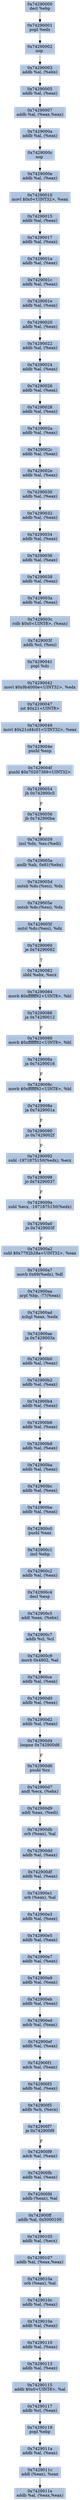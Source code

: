digraph G {
node[shape=rectangle,style=filled,fillcolor=lightsteelblue,color=lightsteelblue]
bgcolor="transparent"
a0x74290000decl_ebp[label="0x74290000\ndecl %ebp"];
a0x74290001popl_edx[label="0x74290001\npopl %edx"];
a0x74290002nop_[label="0x74290002\nnop "];
a0x74290003addb_al_ebx_[label="0x74290003\naddb %al, (%ebx)"];
a0x74290005addb_al_eax_[label="0x74290005\naddb %al, (%eax)"];
a0x74290007addb_al_eaxeax_[label="0x74290007\naddb %al, (%eax,%eax)"];
a0x7429000aaddb_al_eax_[label="0x7429000a\naddb %al, (%eax)"];
a0x7429000cnop_[label="0x7429000c\nnop "];
a0x7429000eaddb_al_eax_[label="0x7429000e\naddb %al, (%eax)"];
a0x74290010movl_0x0UINT32_eax[label="0x74290010\nmovl $0x0<UINT32>, %eax"];
a0x74290015addb_al_eax_[label="0x74290015\naddb %al, (%eax)"];
a0x74290017addb_al_eax_[label="0x74290017\naddb %al, (%eax)"];
a0x7429001aaddb_al_eax_[label="0x7429001a\naddb %al, (%eax)"];
a0x7429001caddb_al_eax_[label="0x7429001c\naddb %al, (%eax)"];
a0x7429001eaddb_al_eax_[label="0x7429001e\naddb %al, (%eax)"];
a0x74290020addb_al_eax_[label="0x74290020\naddb %al, (%eax)"];
a0x74290022addb_al_eax_[label="0x74290022\naddb %al, (%eax)"];
a0x74290024addb_al_eax_[label="0x74290024\naddb %al, (%eax)"];
a0x74290026addb_al_eax_[label="0x74290026\naddb %al, (%eax)"];
a0x74290028addb_al_eax_[label="0x74290028\naddb %al, (%eax)"];
a0x7429002aaddb_al_eax_[label="0x7429002a\naddb %al, (%eax)"];
a0x7429002caddb_al_eax_[label="0x7429002c\naddb %al, (%eax)"];
a0x7429002eaddb_al_eax_[label="0x7429002e\naddb %al, (%eax)"];
a0x74290030addb_al_eax_[label="0x74290030\naddb %al, (%eax)"];
a0x74290032addb_al_eax_[label="0x74290032\naddb %al, (%eax)"];
a0x74290034addb_al_eax_[label="0x74290034\naddb %al, (%eax)"];
a0x74290036addb_al_eax_[label="0x74290036\naddb %al, (%eax)"];
a0x74290038addb_al_eax_[label="0x74290038\naddb %al, (%eax)"];
a0x7429003aaddb_al_eax_[label="0x7429003a\naddb %al, (%eax)"];
a0x7429003crolb_0x0UINT8_eax_[label="0x7429003c\nrolb $0x0<UINT8>, (%eax)"];
a0x7429003faddb_cl_esi_[label="0x7429003f\naddb %cl, (%esi)"];
a0x74290041popl_ds[label="0x74290041\npopl %ds"];
a0x74290042movl_0x9b4000eUINT32_edx[label="0x74290042\nmovl $0x9b4000e<UINT32>, %edx"];
a0x74290047int_0x21UINT8[label="0x74290047\nint $0x21<UINT8>"];
a0x74290049movl_0x21cd4c01UINT32_eax[label="0x74290049\nmovl $0x21cd4c01<UINT32>, %eax"];
a0x7429004epushl_esp[label="0x7429004e\npushl %esp"];
a0x7429004fpushl_0x70207369UINT32[label="0x7429004f\npushl $0x70207369<UINT32>"];
a0x74290054jb_0x742900c5[label="0x74290054\njb 0x742900c5"];
a0x74290056jb_0x742900ba[label="0x74290056\njb 0x742900ba"];
a0x74290059insl_dx_es_edi_[label="0x74290059\ninsl %dx, %es:(%edi)"];
a0x7429005aandb_ah_0x61ebx_[label="0x7429005a\nandb %ah, 0x61(%ebx)"];
a0x7429005doutsb_ds_esi__dx[label="0x7429005d\noutsb %ds:(%esi), %dx"];
a0x7429005eoutsb_ds_esi__dx[label="0x7429005e\noutsb %ds:(%esi), %dx"];
a0x7429005foutsl_ds_esi__dx[label="0x7429005f\noutsl %ds:(%esi), %dx"];
a0x74290060je_0x74290082[label="0x74290060\nje 0x74290082"];
a0x74290082sbbl_ebx_ecx[label="0x74290082\nsbbl %ebx, %ecx"];
a0x74290084movb_0xffffff92UINT8_bl[label="0x74290084\nmovb $0xffffff92<UINT8>, %bl"];
a0x74290086ja_0x74290012[label="0x74290086\nja 0x74290012"];
a0x74290088movb_0xffffff92UINT8_bl[label="0x74290088\nmovb $0xffffff92<UINT8>, %bl"];
a0x7429008aja_0x74290016[label="0x7429008a\nja 0x74290016"];
a0x7429008cmovb_0xffffff92UINT8_bl[label="0x7429008c\nmovb $0xffffff92<UINT8>, %bl"];
a0x7429008eja_0x7429001a[label="0x7429008e\nja 0x7429001a"];
a0x74290090jo_0x7429002f[label="0x74290090\njo 0x7429002f"];
a0x74290092subl__1971875150edx__ecx[label="0x74290092\nsubl -1971875150(%edx), %ecx"];
a0x74290098jo_0x74290037[label="0x74290098\njo 0x74290037"];
a0x7429009asubl_ecx__1971875150edx_[label="0x7429009a\nsubl %ecx, -1971875150(%edx)"];
a0x742900a0jo_0x7429003f[label="0x742900a0\njo 0x7429003f"];
a0x742900a2subl_0x7792b28aUINT32_eax[label="0x742900a2\nsubl $0x7792b28a<UINT32>, %eax"];
a0x742900a7movb_0x69edx__dl[label="0x742900a7\nmovb 0x69(%edx), %dl"];
a0x742900aaarpl_bp__77eax_[label="0x742900aa\narpl %bp, -77(%eax)"];
a0x742900adxchgl_eax_edx[label="0x742900ad\nxchgl %eax, %edx"];
a0x742900aeja_0x7429003a[label="0x742900ae\nja 0x7429003a"];
a0x742900b0addb_al_eax_[label="0x742900b0\naddb %al, (%eax)"];
a0x742900b2addb_al_eax_[label="0x742900b2\naddb %al, (%eax)"];
a0x742900b4addb_al_eax_[label="0x742900b4\naddb %al, (%eax)"];
a0x742900b6addb_al_eax_[label="0x742900b6\naddb %al, (%eax)"];
a0x742900b8addb_al_eax_[label="0x742900b8\naddb %al, (%eax)"];
a0x742900baaddb_al_eax_[label="0x742900ba\naddb %al, (%eax)"];
a0x742900bcaddb_al_eax_[label="0x742900bc\naddb %al, (%eax)"];
a0x742900beaddb_al_eax_[label="0x742900be\naddb %al, (%eax)"];
a0x742900c0pushl_eax[label="0x742900c0\npushl %eax"];
a0x742900c1incl_ebp[label="0x742900c1\nincl %ebp"];
a0x742900c2addb_al_eax_[label="0x742900c2\naddb %al, (%eax)"];
a0x742900c4decl_esp[label="0x742900c4\ndecl %esp"];
a0x742900c5addl_eax_ebx_[label="0x742900c5\naddl %eax, (%ebx)"];
a0x742900c7addb_cl_cl[label="0x742900c7\naddb %cl, %cl"];
a0x742900c9movb_0x4802_al[label="0x742900c9\nmovb 0x4802, %al"];
a0x742900ceaddb_al_eax_[label="0x742900ce\naddb %al, (%eax)"];
a0x742900d0addb_al_eax_[label="0x742900d0\naddb %al, (%eax)"];
a0x742900d2addb_al_eax_[label="0x742900d2\naddb %al, (%eax)"];
a0x742900d4loopne_0x742900d6[label="0x742900d4\nloopne 0x742900d6"];
a0x742900d6pushl_cs[label="0x742900d6\npushl %cs"];
a0x742900d7andl_ecx_ebx_[label="0x742900d7\nandl %ecx, (%ebx)"];
a0x742900d9addl_eax_edi_[label="0x742900d9\naddl %eax, (%edi)"];
a0x742900dborb_eax__al[label="0x742900db\norb (%eax), %al"];
a0x742900ddaddb_al_eax_[label="0x742900dd\naddb %al, (%eax)"];
a0x742900dfaddb_al_eax_[label="0x742900df\naddb %al, (%eax)"];
a0x742900e1orb_eax__al[label="0x742900e1\norb (%eax), %al"];
a0x742900e3addb_al_eax_[label="0x742900e3\naddb %al, (%eax)"];
a0x742900e5addb_al_eax_[label="0x742900e5\naddb %al, (%eax)"];
a0x742900e7addb_al_eax_[label="0x742900e7\naddb %al, (%eax)"];
a0x742900e9addb_al_eax_[label="0x742900e9\naddb %al, (%eax)"];
a0x742900ebaddb_al_eax_[label="0x742900eb\naddb %al, (%eax)"];
a0x742900edadcb_al_eax_[label="0x742900ed\nadcb %al, (%eax)"];
a0x742900efaddb_al_eax_[label="0x742900ef\naddb %al, (%eax)"];
a0x742900f1adcb_al_eax_[label="0x742900f1\nadcb %al, (%eax)"];
a0x742900f3addb_al_eax_[label="0x742900f3\naddb %al, (%eax)"];
a0x742900f5addb_ch_ecx_[label="0x742900f5\naddb %ch, (%ecx)"];
a0x742900f7je_0x742900f9[label="0x742900f7\nje 0x742900f9"];
a0x742900f9adcb_al_eax_[label="0x742900f9\nadcb %al, (%eax)"];
a0x742900fbaddb_al_eax_[label="0x742900fb\naddb %al, (%eax)"];
a0x742900fdaddb_eax__al[label="0x742900fd\naddb (%eax), %al"];
a0x742900ffaddb_al_0x5000100[label="0x742900ff\naddb %al, 0x5000100"];
a0x74290105addb_al_ecx_[label="0x74290105\naddb %al, (%ecx)"];
a0x74290107addb_al_eaxeax_[label="0x74290107\naddb %al, (%eax,%eax)"];
a0x7429010aorb_eax__al[label="0x7429010a\norb (%eax), %al"];
a0x7429010caddb_al_eax_[label="0x7429010c\naddb %al, (%eax)"];
a0x7429010eaddb_al_eax_[label="0x7429010e\naddb %al, (%eax)"];
a0x74290110addb_al_eax_[label="0x74290110\naddb %al, (%eax)"];
a0x74290113addb_al_eax_[label="0x74290113\naddb %al, (%eax)"];
a0x74290115addb_0x0UINT8_al[label="0x74290115\naddb $0x0<UINT8>, %al"];
a0x74290117addb_cl_eax_[label="0x74290117\naddb %cl, (%eax)"];
a0x74290119popl_ebp[label="0x74290119\npopl %ebp"];
a0x7429011aaddb_al_eax_[label="0x7429011a\naddb %al, (%eax)"];
a0x7429011caddl_eax__eax[label="0x7429011c\naddl (%eax), %eax"];
a0x7429011eaddb_al_eaxeax_[label="0x7429011e\naddb %al, (%eax,%eax)"];
a0x74290000decl_ebp -> a0x74290001popl_edx [color="#000000"];
a0x74290001popl_edx -> a0x74290002nop_ [color="#000000"];
a0x74290002nop_ -> a0x74290003addb_al_ebx_ [color="#000000"];
a0x74290003addb_al_ebx_ -> a0x74290005addb_al_eax_ [color="#000000"];
a0x74290005addb_al_eax_ -> a0x74290007addb_al_eaxeax_ [color="#000000"];
a0x74290007addb_al_eaxeax_ -> a0x7429000aaddb_al_eax_ [color="#000000"];
a0x7429000aaddb_al_eax_ -> a0x7429000cnop_ [color="#000000"];
a0x7429000cnop_ -> a0x7429000eaddb_al_eax_ [color="#000000"];
a0x7429000eaddb_al_eax_ -> a0x74290010movl_0x0UINT32_eax [color="#000000"];
a0x74290010movl_0x0UINT32_eax -> a0x74290015addb_al_eax_ [color="#000000"];
a0x74290015addb_al_eax_ -> a0x74290017addb_al_eax_ [color="#000000"];
a0x74290017addb_al_eax_ -> a0x7429001aaddb_al_eax_ [color="#000000"];
a0x7429001aaddb_al_eax_ -> a0x7429001caddb_al_eax_ [color="#000000"];
a0x7429001caddb_al_eax_ -> a0x7429001eaddb_al_eax_ [color="#000000"];
a0x7429001eaddb_al_eax_ -> a0x74290020addb_al_eax_ [color="#000000"];
a0x74290020addb_al_eax_ -> a0x74290022addb_al_eax_ [color="#000000"];
a0x74290022addb_al_eax_ -> a0x74290024addb_al_eax_ [color="#000000"];
a0x74290024addb_al_eax_ -> a0x74290026addb_al_eax_ [color="#000000"];
a0x74290026addb_al_eax_ -> a0x74290028addb_al_eax_ [color="#000000"];
a0x74290028addb_al_eax_ -> a0x7429002aaddb_al_eax_ [color="#000000"];
a0x7429002aaddb_al_eax_ -> a0x7429002caddb_al_eax_ [color="#000000"];
a0x7429002caddb_al_eax_ -> a0x7429002eaddb_al_eax_ [color="#000000"];
a0x7429002eaddb_al_eax_ -> a0x74290030addb_al_eax_ [color="#000000"];
a0x74290030addb_al_eax_ -> a0x74290032addb_al_eax_ [color="#000000"];
a0x74290032addb_al_eax_ -> a0x74290034addb_al_eax_ [color="#000000"];
a0x74290034addb_al_eax_ -> a0x74290036addb_al_eax_ [color="#000000"];
a0x74290036addb_al_eax_ -> a0x74290038addb_al_eax_ [color="#000000"];
a0x74290038addb_al_eax_ -> a0x7429003aaddb_al_eax_ [color="#000000"];
a0x7429003aaddb_al_eax_ -> a0x7429003crolb_0x0UINT8_eax_ [color="#000000"];
a0x7429003crolb_0x0UINT8_eax_ -> a0x7429003faddb_cl_esi_ [color="#000000"];
a0x7429003faddb_cl_esi_ -> a0x74290041popl_ds [color="#000000"];
a0x74290041popl_ds -> a0x74290042movl_0x9b4000eUINT32_edx [color="#000000"];
a0x74290042movl_0x9b4000eUINT32_edx -> a0x74290047int_0x21UINT8 [color="#000000"];
a0x74290047int_0x21UINT8 -> a0x74290049movl_0x21cd4c01UINT32_eax [color="#000000"];
a0x74290049movl_0x21cd4c01UINT32_eax -> a0x7429004epushl_esp [color="#000000"];
a0x7429004epushl_esp -> a0x7429004fpushl_0x70207369UINT32 [color="#000000"];
a0x7429004fpushl_0x70207369UINT32 -> a0x74290054jb_0x742900c5 [color="#000000"];
a0x74290054jb_0x742900c5 -> a0x74290056jb_0x742900ba [color="#000000",label="F"];
a0x74290056jb_0x742900ba -> a0x74290059insl_dx_es_edi_ [color="#000000",label="F"];
a0x74290059insl_dx_es_edi_ -> a0x7429005aandb_ah_0x61ebx_ [color="#000000"];
a0x7429005aandb_ah_0x61ebx_ -> a0x7429005doutsb_ds_esi__dx [color="#000000"];
a0x7429005doutsb_ds_esi__dx -> a0x7429005eoutsb_ds_esi__dx [color="#000000"];
a0x7429005eoutsb_ds_esi__dx -> a0x7429005foutsl_ds_esi__dx [color="#000000"];
a0x7429005foutsl_ds_esi__dx -> a0x74290060je_0x74290082 [color="#000000"];
a0x74290060je_0x74290082 -> a0x74290082sbbl_ebx_ecx [color="#000000",label="T"];
a0x74290082sbbl_ebx_ecx -> a0x74290084movb_0xffffff92UINT8_bl [color="#000000"];
a0x74290084movb_0xffffff92UINT8_bl -> a0x74290086ja_0x74290012 [color="#000000"];
a0x74290086ja_0x74290012 -> a0x74290088movb_0xffffff92UINT8_bl [color="#000000",label="F"];
a0x74290088movb_0xffffff92UINT8_bl -> a0x7429008aja_0x74290016 [color="#000000"];
a0x7429008aja_0x74290016 -> a0x7429008cmovb_0xffffff92UINT8_bl [color="#000000",label="F"];
a0x7429008cmovb_0xffffff92UINT8_bl -> a0x7429008eja_0x7429001a [color="#000000"];
a0x7429008eja_0x7429001a -> a0x74290090jo_0x7429002f [color="#000000",label="F"];
a0x74290090jo_0x7429002f -> a0x74290092subl__1971875150edx__ecx [color="#000000",label="F"];
a0x74290092subl__1971875150edx__ecx -> a0x74290098jo_0x74290037 [color="#000000"];
a0x74290098jo_0x74290037 -> a0x7429009asubl_ecx__1971875150edx_ [color="#000000",label="F"];
a0x7429009asubl_ecx__1971875150edx_ -> a0x742900a0jo_0x7429003f [color="#000000"];
a0x742900a0jo_0x7429003f -> a0x742900a2subl_0x7792b28aUINT32_eax [color="#000000",label="F"];
a0x742900a2subl_0x7792b28aUINT32_eax -> a0x742900a7movb_0x69edx__dl [color="#000000"];
a0x742900a7movb_0x69edx__dl -> a0x742900aaarpl_bp__77eax_ [color="#000000"];
a0x742900aaarpl_bp__77eax_ -> a0x742900adxchgl_eax_edx [color="#000000"];
a0x742900adxchgl_eax_edx -> a0x742900aeja_0x7429003a [color="#000000"];
a0x742900aeja_0x7429003a -> a0x742900b0addb_al_eax_ [color="#000000",label="F"];
a0x742900b0addb_al_eax_ -> a0x742900b2addb_al_eax_ [color="#000000"];
a0x742900b2addb_al_eax_ -> a0x742900b4addb_al_eax_ [color="#000000"];
a0x742900b4addb_al_eax_ -> a0x742900b6addb_al_eax_ [color="#000000"];
a0x742900b6addb_al_eax_ -> a0x742900b8addb_al_eax_ [color="#000000"];
a0x742900b8addb_al_eax_ -> a0x742900baaddb_al_eax_ [color="#000000"];
a0x742900baaddb_al_eax_ -> a0x742900bcaddb_al_eax_ [color="#000000"];
a0x742900bcaddb_al_eax_ -> a0x742900beaddb_al_eax_ [color="#000000"];
a0x742900beaddb_al_eax_ -> a0x742900c0pushl_eax [color="#000000"];
a0x742900c0pushl_eax -> a0x742900c1incl_ebp [color="#000000"];
a0x742900c1incl_ebp -> a0x742900c2addb_al_eax_ [color="#000000"];
a0x742900c2addb_al_eax_ -> a0x742900c4decl_esp [color="#000000"];
a0x742900c4decl_esp -> a0x742900c5addl_eax_ebx_ [color="#000000"];
a0x742900c5addl_eax_ebx_ -> a0x742900c7addb_cl_cl [color="#000000"];
a0x742900c7addb_cl_cl -> a0x742900c9movb_0x4802_al [color="#000000"];
a0x742900c9movb_0x4802_al -> a0x742900ceaddb_al_eax_ [color="#000000"];
a0x742900ceaddb_al_eax_ -> a0x742900d0addb_al_eax_ [color="#000000"];
a0x742900d0addb_al_eax_ -> a0x742900d2addb_al_eax_ [color="#000000"];
a0x742900d2addb_al_eax_ -> a0x742900d4loopne_0x742900d6 [color="#000000"];
a0x742900d4loopne_0x742900d6 -> a0x742900d6pushl_cs [color="#000000",label="F"];
a0x742900d6pushl_cs -> a0x742900d7andl_ecx_ebx_ [color="#000000"];
a0x742900d7andl_ecx_ebx_ -> a0x742900d9addl_eax_edi_ [color="#000000"];
a0x742900d9addl_eax_edi_ -> a0x742900dborb_eax__al [color="#000000"];
a0x742900dborb_eax__al -> a0x742900ddaddb_al_eax_ [color="#000000"];
a0x742900ddaddb_al_eax_ -> a0x742900dfaddb_al_eax_ [color="#000000"];
a0x742900dfaddb_al_eax_ -> a0x742900e1orb_eax__al [color="#000000"];
a0x742900e1orb_eax__al -> a0x742900e3addb_al_eax_ [color="#000000"];
a0x742900e3addb_al_eax_ -> a0x742900e5addb_al_eax_ [color="#000000"];
a0x742900e5addb_al_eax_ -> a0x742900e7addb_al_eax_ [color="#000000"];
a0x742900e7addb_al_eax_ -> a0x742900e9addb_al_eax_ [color="#000000"];
a0x742900e9addb_al_eax_ -> a0x742900ebaddb_al_eax_ [color="#000000"];
a0x742900ebaddb_al_eax_ -> a0x742900edadcb_al_eax_ [color="#000000"];
a0x742900edadcb_al_eax_ -> a0x742900efaddb_al_eax_ [color="#000000"];
a0x742900efaddb_al_eax_ -> a0x742900f1adcb_al_eax_ [color="#000000"];
a0x742900f1adcb_al_eax_ -> a0x742900f3addb_al_eax_ [color="#000000"];
a0x742900f3addb_al_eax_ -> a0x742900f5addb_ch_ecx_ [color="#000000"];
a0x742900f5addb_ch_ecx_ -> a0x742900f7je_0x742900f9 [color="#000000"];
a0x742900f7je_0x742900f9 -> a0x742900f9adcb_al_eax_ [color="#000000",label="F"];
a0x742900f9adcb_al_eax_ -> a0x742900fbaddb_al_eax_ [color="#000000"];
a0x742900fbaddb_al_eax_ -> a0x742900fdaddb_eax__al [color="#000000"];
a0x742900fdaddb_eax__al -> a0x742900ffaddb_al_0x5000100 [color="#000000"];
a0x742900ffaddb_al_0x5000100 -> a0x74290105addb_al_ecx_ [color="#000000"];
a0x74290105addb_al_ecx_ -> a0x74290107addb_al_eaxeax_ [color="#000000"];
a0x74290107addb_al_eaxeax_ -> a0x7429010aorb_eax__al [color="#000000"];
a0x7429010aorb_eax__al -> a0x7429010caddb_al_eax_ [color="#000000"];
a0x7429010caddb_al_eax_ -> a0x7429010eaddb_al_eax_ [color="#000000"];
a0x7429010eaddb_al_eax_ -> a0x74290110addb_al_eax_ [color="#000000"];
a0x74290110addb_al_eax_ -> a0x74290113addb_al_eax_ [color="#000000"];
a0x74290113addb_al_eax_ -> a0x74290115addb_0x0UINT8_al [color="#000000"];
a0x74290115addb_0x0UINT8_al -> a0x74290117addb_cl_eax_ [color="#000000"];
a0x74290117addb_cl_eax_ -> a0x74290119popl_ebp [color="#000000"];
a0x74290119popl_ebp -> a0x7429011aaddb_al_eax_ [color="#000000"];
a0x7429011aaddb_al_eax_ -> a0x7429011caddl_eax__eax [color="#000000"];
a0x7429011caddl_eax__eax -> a0x7429011eaddb_al_eaxeax_ [color="#000000"];
}
